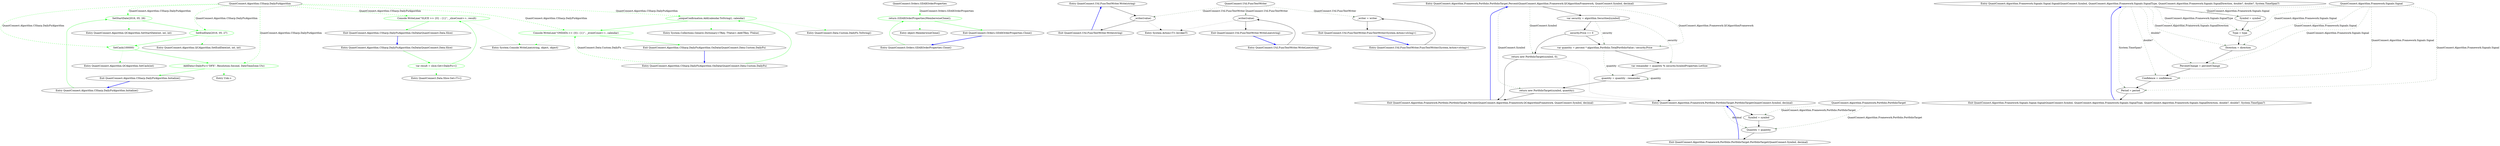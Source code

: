 digraph  {
d1 [label="SetStartDate(2016, 05, 26)", span="33-33", cluster="QuantConnect.Algorithm.CSharp.DailyFxAlgorithm.Initialize()", color=green, community=0];
d22 [label="QuantConnect.Algorithm.CSharp.DailyFxAlgorithm", span=""];
d0 [label="Entry QuantConnect.Algorithm.CSharp.DailyFxAlgorithm.Initialize()", span="31-31", cluster="QuantConnect.Algorithm.CSharp.DailyFxAlgorithm.Initialize()"];
d2 [label="SetEndDate(2016, 05, 27)", span="34-34", cluster="QuantConnect.Algorithm.CSharp.DailyFxAlgorithm.Initialize()", color=green, community=0];
d6 [label="Entry QuantConnect.Algorithm.QCAlgorithm.SetStartDate(int, int, int)", span="1070-1070", cluster="QuantConnect.Algorithm.QCAlgorithm.SetStartDate(int, int, int)"];
d3 [label="SetCash(100000)", span="35-35", cluster="QuantConnect.Algorithm.CSharp.DailyFxAlgorithm.Initialize()", color=green, community=0];
d7 [label="Entry QuantConnect.Algorithm.QCAlgorithm.SetEndDate(int, int, int)", span="1095-1095", cluster="QuantConnect.Algorithm.QCAlgorithm.SetEndDate(int, int, int)"];
d4 [label="AddData<DailyFx>(''DFX'', Resolution.Second, DateTimeZone.Utc)", span="36-36", cluster="QuantConnect.Algorithm.CSharp.DailyFxAlgorithm.Initialize()", color=green, community=0];
d8 [label="Entry QuantConnect.Algorithm.QCAlgorithm.SetCash(int)", span="1019-1019", cluster="QuantConnect.Algorithm.QCAlgorithm.SetCash(int)"];
d5 [label="Exit QuantConnect.Algorithm.CSharp.DailyFxAlgorithm.Initialize()", span="31-31", cluster="QuantConnect.Algorithm.CSharp.DailyFxAlgorithm.Initialize()"];
d9 [label="Entry Unk.>", span="", cluster="Unk.>"];
d11 [label="var result = slice.Get<DailyFx>()", span="42-42", cluster="QuantConnect.Algorithm.CSharp.DailyFxAlgorithm.OnData(QuantConnect.Data.Slice)", color=green, community=0];
d10 [label="Entry QuantConnect.Algorithm.CSharp.DailyFxAlgorithm.OnData(QuantConnect.Data.Slice)", span="40-40", cluster="QuantConnect.Algorithm.CSharp.DailyFxAlgorithm.OnData(QuantConnect.Data.Slice)"];
d12 [label="Console.WriteLine(''SLICE >> {0} : {1}'', _sliceCount++, result)", span="43-43", cluster="QuantConnect.Algorithm.CSharp.DailyFxAlgorithm.OnData(QuantConnect.Data.Slice)", color=green, community=0];
d14 [label="Entry QuantConnect.Data.Slice.Get<T>()", span="244-244", cluster="QuantConnect.Data.Slice.Get<T>()"];
d13 [label="Exit QuantConnect.Algorithm.CSharp.DailyFxAlgorithm.OnData(QuantConnect.Data.Slice)", span="40-40", cluster="QuantConnect.Algorithm.CSharp.DailyFxAlgorithm.OnData(QuantConnect.Data.Slice)"];
d15 [label="Entry System.Console.WriteLine(string, object, object)", span="0-0", cluster="System.Console.WriteLine(string, object, object)"];
d17 [label="_uniqueConfirmation.Add(calendar.ToString(), calendar)", span="53-53", cluster="QuantConnect.Algorithm.CSharp.DailyFxAlgorithm.OnData(QuantConnect.Data.Custom.DailyFx)", color=green, community=0];
d16 [label="Entry QuantConnect.Algorithm.CSharp.DailyFxAlgorithm.OnData(QuantConnect.Data.Custom.DailyFx)", span="51-51", cluster="QuantConnect.Algorithm.CSharp.DailyFxAlgorithm.OnData(QuantConnect.Data.Custom.DailyFx)"];
d18 [label="Console.WriteLine(''ONDATA >> {0}: {1}'', _eventCount++, calendar)", span="54-54", cluster="QuantConnect.Algorithm.CSharp.DailyFxAlgorithm.OnData(QuantConnect.Data.Custom.DailyFx)", color=green, community=0];
d20 [label="Entry QuantConnect.Data.Custom.DailyFx.ToString()", span="235-235", cluster="QuantConnect.Data.Custom.DailyFx.ToString()"];
d21 [label="Entry System.Collections.Generic.Dictionary<TKey, TValue>.Add(TKey, TValue)", span="0-0", cluster="System.Collections.Generic.Dictionary<TKey, TValue>.Add(TKey, TValue)"];
d19 [label="Exit QuantConnect.Algorithm.CSharp.DailyFxAlgorithm.OnData(QuantConnect.Data.Custom.DailyFx)", span="51-51", cluster="QuantConnect.Algorithm.CSharp.DailyFxAlgorithm.OnData(QuantConnect.Data.Custom.DailyFx)"];
m0_3 [label="Entry object.MemberwiseClone()", span="0-0", cluster="object.MemberwiseClone()", file="MACDSignalModel.cs"];
m0_0 [label="Entry QuantConnect.Orders.GDAXOrderProperties.Clone()", span="35-35", cluster="QuantConnect.Orders.GDAXOrderProperties.Clone()", file="MACDSignalModel.cs"];
m0_1 [label="return (GDAXOrderProperties)MemberwiseClone();", span="37-37", cluster="QuantConnect.Orders.GDAXOrderProperties.Clone()", color=green, community=0, file="MACDSignalModel.cs"];
m0_2 [label="Exit QuantConnect.Orders.GDAXOrderProperties.Clone()", span="35-35", cluster="QuantConnect.Orders.GDAXOrderProperties.Clone()", file="MACDSignalModel.cs"];
m0_4 [label="QuantConnect.Orders.GDAXOrderProperties", span="", file="MACDSignalModel.cs"];
m1_3 [label="Entry QuantConnect.Util.FuncTextWriter.Write(string)", span="49-49", cluster="QuantConnect.Util.FuncTextWriter.Write(string)", file="Packet.cs"];
m1_4 [label="_writer(value)", span="51-51", cluster="QuantConnect.Util.FuncTextWriter.Write(string)", file="Packet.cs"];
m1_5 [label="Exit QuantConnect.Util.FuncTextWriter.Write(string)", span="49-49", cluster="QuantConnect.Util.FuncTextWriter.Write(string)", file="Packet.cs"];
m1_0 [label="Entry QuantConnect.Util.FuncTextWriter.FuncTextWriter(System.Action<string>)", span="40-40", cluster="QuantConnect.Util.FuncTextWriter.FuncTextWriter(System.Action<string>)", file="Packet.cs"];
m1_1 [label="_writer = writer", span="42-42", cluster="QuantConnect.Util.FuncTextWriter.FuncTextWriter(System.Action<string>)", file="Packet.cs"];
m1_2 [label="Exit QuantConnect.Util.FuncTextWriter.FuncTextWriter(System.Action<string>)", span="40-40", cluster="QuantConnect.Util.FuncTextWriter.FuncTextWriter(System.Action<string>)", file="Packet.cs"];
m1_7 [label="Entry QuantConnect.Util.FuncTextWriter.WriteLine(string)", span="58-58", cluster="QuantConnect.Util.FuncTextWriter.WriteLine(string)", file="Packet.cs"];
m1_8 [label="_writer(value)", span="61-61", cluster="QuantConnect.Util.FuncTextWriter.WriteLine(string)", file="Packet.cs"];
m1_9 [label="Exit QuantConnect.Util.FuncTextWriter.WriteLine(string)", span="58-58", cluster="QuantConnect.Util.FuncTextWriter.WriteLine(string)", file="Packet.cs"];
m1_6 [label="Entry System.Action<T>.Invoke(T)", span="0-0", cluster="System.Action<T>.Invoke(T)", file="Packet.cs"];
m1_10 [label="QuantConnect.Util.FuncTextWriter", span="", file="Packet.cs"];
m2_4 [label="Entry QuantConnect.Algorithm.Framework.Portfolio.PortfolioTarget.Percent(QuantConnect.Algorithm.Framework.QCAlgorithmFramework, QuantConnect.Symbol, decimal)", span="52-52", cluster="QuantConnect.Algorithm.Framework.Portfolio.PortfolioTarget.Percent(QuantConnect.Algorithm.Framework.QCAlgorithmFramework, QuantConnect.Symbol, decimal)", file="PortfolioTarget.cs"];
m2_5 [label="var security = algorithm.Securities[symbol]", span="54-54", cluster="QuantConnect.Algorithm.Framework.Portfolio.PortfolioTarget.Percent(QuantConnect.Algorithm.Framework.QCAlgorithmFramework, QuantConnect.Symbol, decimal)", file="PortfolioTarget.cs"];
m2_7 [label="return new PortfolioTarget(symbol, 0);", span="57-57", cluster="QuantConnect.Algorithm.Framework.Portfolio.PortfolioTarget.Percent(QuantConnect.Algorithm.Framework.QCAlgorithmFramework, QuantConnect.Symbol, decimal)", file="PortfolioTarget.cs"];
m2_8 [label="var quantity = percent * algorithm.Portfolio.TotalPortfolioValue / security.Price", span="60-60", cluster="QuantConnect.Algorithm.Framework.Portfolio.PortfolioTarget.Percent(QuantConnect.Algorithm.Framework.QCAlgorithmFramework, QuantConnect.Symbol, decimal)", file="PortfolioTarget.cs"];
m2_11 [label="return new PortfolioTarget(symbol, quantity);", span="66-66", cluster="QuantConnect.Algorithm.Framework.Portfolio.PortfolioTarget.Percent(QuantConnect.Algorithm.Framework.QCAlgorithmFramework, QuantConnect.Symbol, decimal)", file="PortfolioTarget.cs"];
m2_6 [label="security.Price == 0", span="55-55", cluster="QuantConnect.Algorithm.Framework.Portfolio.PortfolioTarget.Percent(QuantConnect.Algorithm.Framework.QCAlgorithmFramework, QuantConnect.Symbol, decimal)", file="PortfolioTarget.cs"];
m2_9 [label="var remainder = quantity % security.SymbolProperties.LotSize", span="63-63", cluster="QuantConnect.Algorithm.Framework.Portfolio.PortfolioTarget.Percent(QuantConnect.Algorithm.Framework.QCAlgorithmFramework, QuantConnect.Symbol, decimal)", file="PortfolioTarget.cs"];
m2_10 [label="quantity = quantity - remainder", span="64-64", cluster="QuantConnect.Algorithm.Framework.Portfolio.PortfolioTarget.Percent(QuantConnect.Algorithm.Framework.QCAlgorithmFramework, QuantConnect.Symbol, decimal)", file="PortfolioTarget.cs"];
m2_12 [label="Exit QuantConnect.Algorithm.Framework.Portfolio.PortfolioTarget.Percent(QuantConnect.Algorithm.Framework.QCAlgorithmFramework, QuantConnect.Symbol, decimal)", span="52-52", cluster="QuantConnect.Algorithm.Framework.Portfolio.PortfolioTarget.Percent(QuantConnect.Algorithm.Framework.QCAlgorithmFramework, QuantConnect.Symbol, decimal)", file="PortfolioTarget.cs"];
m2_0 [label="Entry QuantConnect.Algorithm.Framework.Portfolio.PortfolioTarget.PortfolioTarget(QuantConnect.Symbol, decimal)", span="38-38", cluster="QuantConnect.Algorithm.Framework.Portfolio.PortfolioTarget.PortfolioTarget(QuantConnect.Symbol, decimal)", file="PortfolioTarget.cs"];
m2_1 [label="Symbol = symbol", span="40-40", cluster="QuantConnect.Algorithm.Framework.Portfolio.PortfolioTarget.PortfolioTarget(QuantConnect.Symbol, decimal)", file="PortfolioTarget.cs"];
m2_2 [label="Quantity = quantity", span="41-41", cluster="QuantConnect.Algorithm.Framework.Portfolio.PortfolioTarget.PortfolioTarget(QuantConnect.Symbol, decimal)", file="PortfolioTarget.cs"];
m2_3 [label="Exit QuantConnect.Algorithm.Framework.Portfolio.PortfolioTarget.PortfolioTarget(QuantConnect.Symbol, decimal)", span="38-38", cluster="QuantConnect.Algorithm.Framework.Portfolio.PortfolioTarget.PortfolioTarget(QuantConnect.Symbol, decimal)", file="PortfolioTarget.cs"];
m2_13 [label="QuantConnect.Algorithm.Framework.Portfolio.PortfolioTarget", span="", file="PortfolioTarget.cs"];
m3_0 [label="Entry QuantConnect.Algorithm.Framework.Signals.Signal.Signal(QuantConnect.Symbol, QuantConnect.Algorithm.Framework.Signals.SignalType, QuantConnect.Algorithm.Framework.Signals.SignalDirection, double?, double?, System.TimeSpan?)", span="63-63", cluster="QuantConnect.Algorithm.Framework.Signals.Signal.Signal(QuantConnect.Symbol, QuantConnect.Algorithm.Framework.Signals.SignalType, QuantConnect.Algorithm.Framework.Signals.SignalDirection, double?, double?, System.TimeSpan?)", file="Signal.cs"];
m3_1 [label="Symbol = symbol", span="65-65", cluster="QuantConnect.Algorithm.Framework.Signals.Signal.Signal(QuantConnect.Symbol, QuantConnect.Algorithm.Framework.Signals.SignalType, QuantConnect.Algorithm.Framework.Signals.SignalDirection, double?, double?, System.TimeSpan?)", file="Signal.cs"];
m3_2 [label="Type = type", span="66-66", cluster="QuantConnect.Algorithm.Framework.Signals.Signal.Signal(QuantConnect.Symbol, QuantConnect.Algorithm.Framework.Signals.SignalType, QuantConnect.Algorithm.Framework.Signals.SignalDirection, double?, double?, System.TimeSpan?)", file="Signal.cs"];
m3_3 [label="Direction = direction", span="67-67", cluster="QuantConnect.Algorithm.Framework.Signals.Signal.Signal(QuantConnect.Symbol, QuantConnect.Algorithm.Framework.Signals.SignalType, QuantConnect.Algorithm.Framework.Signals.SignalDirection, double?, double?, System.TimeSpan?)", file="Signal.cs"];
m3_4 [label="PercentChange = percentChange", span="68-68", cluster="QuantConnect.Algorithm.Framework.Signals.Signal.Signal(QuantConnect.Symbol, QuantConnect.Algorithm.Framework.Signals.SignalType, QuantConnect.Algorithm.Framework.Signals.SignalDirection, double?, double?, System.TimeSpan?)", file="Signal.cs"];
m3_5 [label="Confidence = confidence", span="69-69", cluster="QuantConnect.Algorithm.Framework.Signals.Signal.Signal(QuantConnect.Symbol, QuantConnect.Algorithm.Framework.Signals.SignalType, QuantConnect.Algorithm.Framework.Signals.SignalDirection, double?, double?, System.TimeSpan?)", file="Signal.cs"];
m3_6 [label="Period = period", span="70-70", cluster="QuantConnect.Algorithm.Framework.Signals.Signal.Signal(QuantConnect.Symbol, QuantConnect.Algorithm.Framework.Signals.SignalType, QuantConnect.Algorithm.Framework.Signals.SignalDirection, double?, double?, System.TimeSpan?)", file="Signal.cs"];
m3_7 [label="Exit QuantConnect.Algorithm.Framework.Signals.Signal.Signal(QuantConnect.Symbol, QuantConnect.Algorithm.Framework.Signals.SignalType, QuantConnect.Algorithm.Framework.Signals.SignalDirection, double?, double?, System.TimeSpan?)", span="63-63", cluster="QuantConnect.Algorithm.Framework.Signals.Signal.Signal(QuantConnect.Symbol, QuantConnect.Algorithm.Framework.Signals.SignalType, QuantConnect.Algorithm.Framework.Signals.SignalDirection, double?, double?, System.TimeSpan?)", file="Signal.cs"];
m3_8 [label="QuantConnect.Algorithm.Framework.Signals.Signal", span="", file="Signal.cs"];
d1 -> d2  [key=0, style=solid, color=green];
d1 -> d6  [key=2, style=dotted, color=green];
d22 -> d1  [key=1, style=dashed, color=green, label="QuantConnect.Algorithm.CSharp.DailyFxAlgorithm"];
d22 -> d2  [key=1, style=dashed, color=green, label="QuantConnect.Algorithm.CSharp.DailyFxAlgorithm"];
d22 -> d3  [key=1, style=dashed, color=green, label="QuantConnect.Algorithm.CSharp.DailyFxAlgorithm"];
d22 -> d4  [key=1, style=dashed, color=green, label="QuantConnect.Algorithm.CSharp.DailyFxAlgorithm"];
d22 -> d12  [key=1, style=dashed, color=green, label="QuantConnect.Algorithm.CSharp.DailyFxAlgorithm"];
d22 -> d17  [key=1, style=dashed, color=green, label="QuantConnect.Algorithm.CSharp.DailyFxAlgorithm"];
d22 -> d18  [key=1, style=dashed, color=green, label="QuantConnect.Algorithm.CSharp.DailyFxAlgorithm"];
d0 -> d1  [key=0, style=solid, color=green];
d2 -> d3  [key=0, style=solid, color=green];
d2 -> d7  [key=2, style=dotted, color=green];
d3 -> d4  [key=0, style=solid, color=green];
d3 -> d8  [key=2, style=dotted, color=green];
d4 -> d5  [key=0, style=solid, color=green];
d4 -> d9  [key=2, style=dotted, color=green];
d5 -> d0  [key=0, style=bold, color=blue];
d11 -> d12  [key=0, style=solid, color=green];
d11 -> d14  [key=2, style=dotted, color=green];
d10 -> d11  [key=0, style=solid, color=green];
d12 -> d13  [key=0, style=solid, color=green];
d12 -> d15  [key=2, style=dotted, color=green];
d13 -> d10  [key=0, style=bold, color=blue];
d17 -> d18  [key=0, style=solid, color=green];
d17 -> d20  [key=2, style=dotted, color=green];
d17 -> d21  [key=2, style=dotted, color=green];
d16 -> d17  [key=0, style=solid, color=green];
d16 -> d18  [key=1, style=dashed, color=green, label="QuantConnect.Data.Custom.DailyFx"];
d18 -> d19  [key=0, style=solid, color=green];
d18 -> d15  [key=2, style=dotted, color=green];
d19 -> d16  [key=0, style=bold, color=blue];
m0_0 -> m0_1  [key=0, style=solid, color=green];
m0_1 -> m0_2  [key=0, style=solid, color=green];
m0_1 -> m0_3  [key=2, style=dotted, color=green];
m0_2 -> m0_0  [key=0, style=bold, color=blue];
m0_4 -> m0_1  [key=1, style=dashed, color=green, label="QuantConnect.Orders.GDAXOrderProperties"];
m1_3 -> m1_4  [key=0, style=solid];
m1_4 -> m1_5  [key=0, style=solid];
m1_4 -> m1_6  [key=2, style=dotted];
m1_5 -> m1_3  [key=0, style=bold, color=blue];
m1_0 -> m1_1  [key=0, style=solid];
m1_1 -> m1_2  [key=0, style=solid];
m1_2 -> m1_0  [key=0, style=bold, color=blue];
m1_7 -> m1_8  [key=0, style=solid];
m1_8 -> m1_9  [key=0, style=solid];
m1_8 -> m1_6  [key=2, style=dotted];
m1_9 -> m1_7  [key=0, style=bold, color=blue];
m1_10 -> m1_1  [key=1, style=dashed, color=darkseagreen4, label="QuantConnect.Util.FuncTextWriter"];
m1_10 -> m1_4  [key=1, style=dashed, color=darkseagreen4, label="QuantConnect.Util.FuncTextWriter"];
m1_10 -> m1_8  [key=1, style=dashed, color=darkseagreen4, label="QuantConnect.Util.FuncTextWriter"];
m2_4 -> m2_5  [key=0, style=solid];
m2_4 -> m2_7  [key=1, style=dashed, color=darkseagreen4, label="QuantConnect.Symbol"];
m2_4 -> m2_8  [key=1, style=dashed, color=darkseagreen4, label="QuantConnect.Algorithm.Framework.QCAlgorithmFramework"];
m2_4 -> m2_11  [key=1, style=dashed, color=darkseagreen4, label="QuantConnect.Symbol"];
m2_5 -> m2_6  [key=0, style=solid];
m2_5 -> m2_8  [key=1, style=dashed, color=darkseagreen4, label=security];
m2_5 -> m2_9  [key=1, style=dashed, color=darkseagreen4, label=security];
m2_7 -> m2_12  [key=0, style=solid];
m2_7 -> m2_0  [key=2, style=dotted];
m2_8 -> m2_9  [key=0, style=solid];
m2_8 -> m2_10  [key=1, style=dashed, color=darkseagreen4, label=quantity];
m2_11 -> m2_12  [key=0, style=solid];
m2_11 -> m2_0  [key=2, style=dotted];
m2_6 -> m2_7  [key=0, style=solid];
m2_6 -> m2_8  [key=0, style=solid];
m2_9 -> m2_10  [key=0, style=solid];
m2_10 -> m2_11  [key=0, style=solid];
m2_10 -> m2_10  [key=1, style=dashed, color=darkseagreen4, label=quantity];
m2_12 -> m2_4  [key=0, style=bold, color=blue];
m2_0 -> m2_1  [key=0, style=solid];
m2_0 -> m2_2  [key=1, style=dashed, color=darkseagreen4, label=decimal];
m2_1 -> m2_2  [key=0, style=solid];
m2_2 -> m2_3  [key=0, style=solid];
m2_3 -> m2_0  [key=0, style=bold, color=blue];
m2_13 -> m2_1  [key=1, style=dashed, color=darkseagreen4, label="QuantConnect.Algorithm.Framework.Portfolio.PortfolioTarget"];
m2_13 -> m2_2  [key=1, style=dashed, color=darkseagreen4, label="QuantConnect.Algorithm.Framework.Portfolio.PortfolioTarget"];
m3_0 -> m3_1  [key=0, style=solid];
m3_0 -> m3_2  [key=1, style=dashed, color=darkseagreen4, label="QuantConnect.Algorithm.Framework.Signals.SignalType"];
m3_0 -> m3_3  [key=1, style=dashed, color=darkseagreen4, label="QuantConnect.Algorithm.Framework.Signals.SignalDirection"];
m3_0 -> m3_4  [key=1, style=dashed, color=darkseagreen4, label="double?"];
m3_0 -> m3_5  [key=1, style=dashed, color=darkseagreen4, label="double?"];
m3_0 -> m3_6  [key=1, style=dashed, color=darkseagreen4, label="System.TimeSpan?"];
m3_1 -> m3_2  [key=0, style=solid];
m3_2 -> m3_3  [key=0, style=solid];
m3_3 -> m3_4  [key=0, style=solid];
m3_4 -> m3_5  [key=0, style=solid];
m3_5 -> m3_6  [key=0, style=solid];
m3_6 -> m3_7  [key=0, style=solid];
m3_7 -> m3_0  [key=0, style=bold, color=blue];
m3_8 -> m3_1  [key=1, style=dashed, color=darkseagreen4, label="QuantConnect.Algorithm.Framework.Signals.Signal"];
m3_8 -> m3_2  [key=1, style=dashed, color=darkseagreen4, label="QuantConnect.Algorithm.Framework.Signals.Signal"];
m3_8 -> m3_3  [key=1, style=dashed, color=darkseagreen4, label="QuantConnect.Algorithm.Framework.Signals.Signal"];
m3_8 -> m3_4  [key=1, style=dashed, color=darkseagreen4, label="QuantConnect.Algorithm.Framework.Signals.Signal"];
m3_8 -> m3_5  [key=1, style=dashed, color=darkseagreen4, label="QuantConnect.Algorithm.Framework.Signals.Signal"];
m3_8 -> m3_6  [key=1, style=dashed, color=darkseagreen4, label="QuantConnect.Algorithm.Framework.Signals.Signal"];
}
